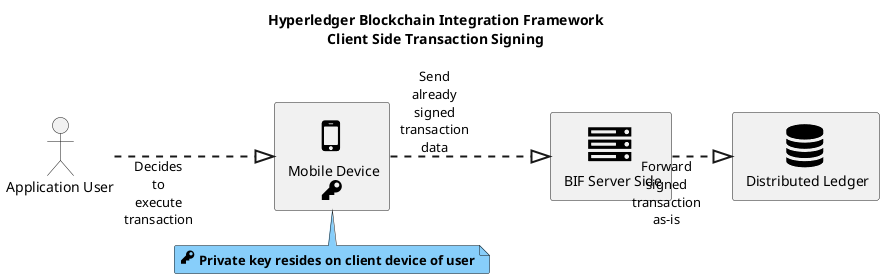 
@startuml Client Side Transaction Signing

!include <tupadr3/common>
!include <tupadr3/font-awesome/mobile>
!include <tupadr3/font-awesome/database>
!include <tupadr3/font-awesome/key>
!include <tupadr3/font-awesome/server>
!include <tupadr3/font-awesome/info_circle>

title Hyperledger Blockchain Integration Framework\nClient Side Transaction Signing

left to right direction
' allow_mixing
skinparam DefaultTextAlignment center
skinparam Linetype ortho
skinparam sequenceArrowThickness 2
skinparam roundcorner 5
skinparam maxmessagesize 30
skinparam sequenceParticipant underline

actor "Application User" as actor1 <<identity owner>>

FA_MOBILE(mobiledevice,"Mobile Device\n<size:30><&key></size>")
note bottom of mobiledevice #LightSkyBlue
  <size:20><&key></size><b> Private key resides on client device of user</b>
end note

FA_SERVER(bifserverside,"BIF Server Side")

FA_DATABASE(dlt,"Distributed Ledger")

actor1 ..|> mobiledevice: Decides to execute transaction
mobiledevice ..|> bifserverside: Send already signed transaction data
bifserverside ..|> dlt: Forward signed transaction as-is

@enduml
